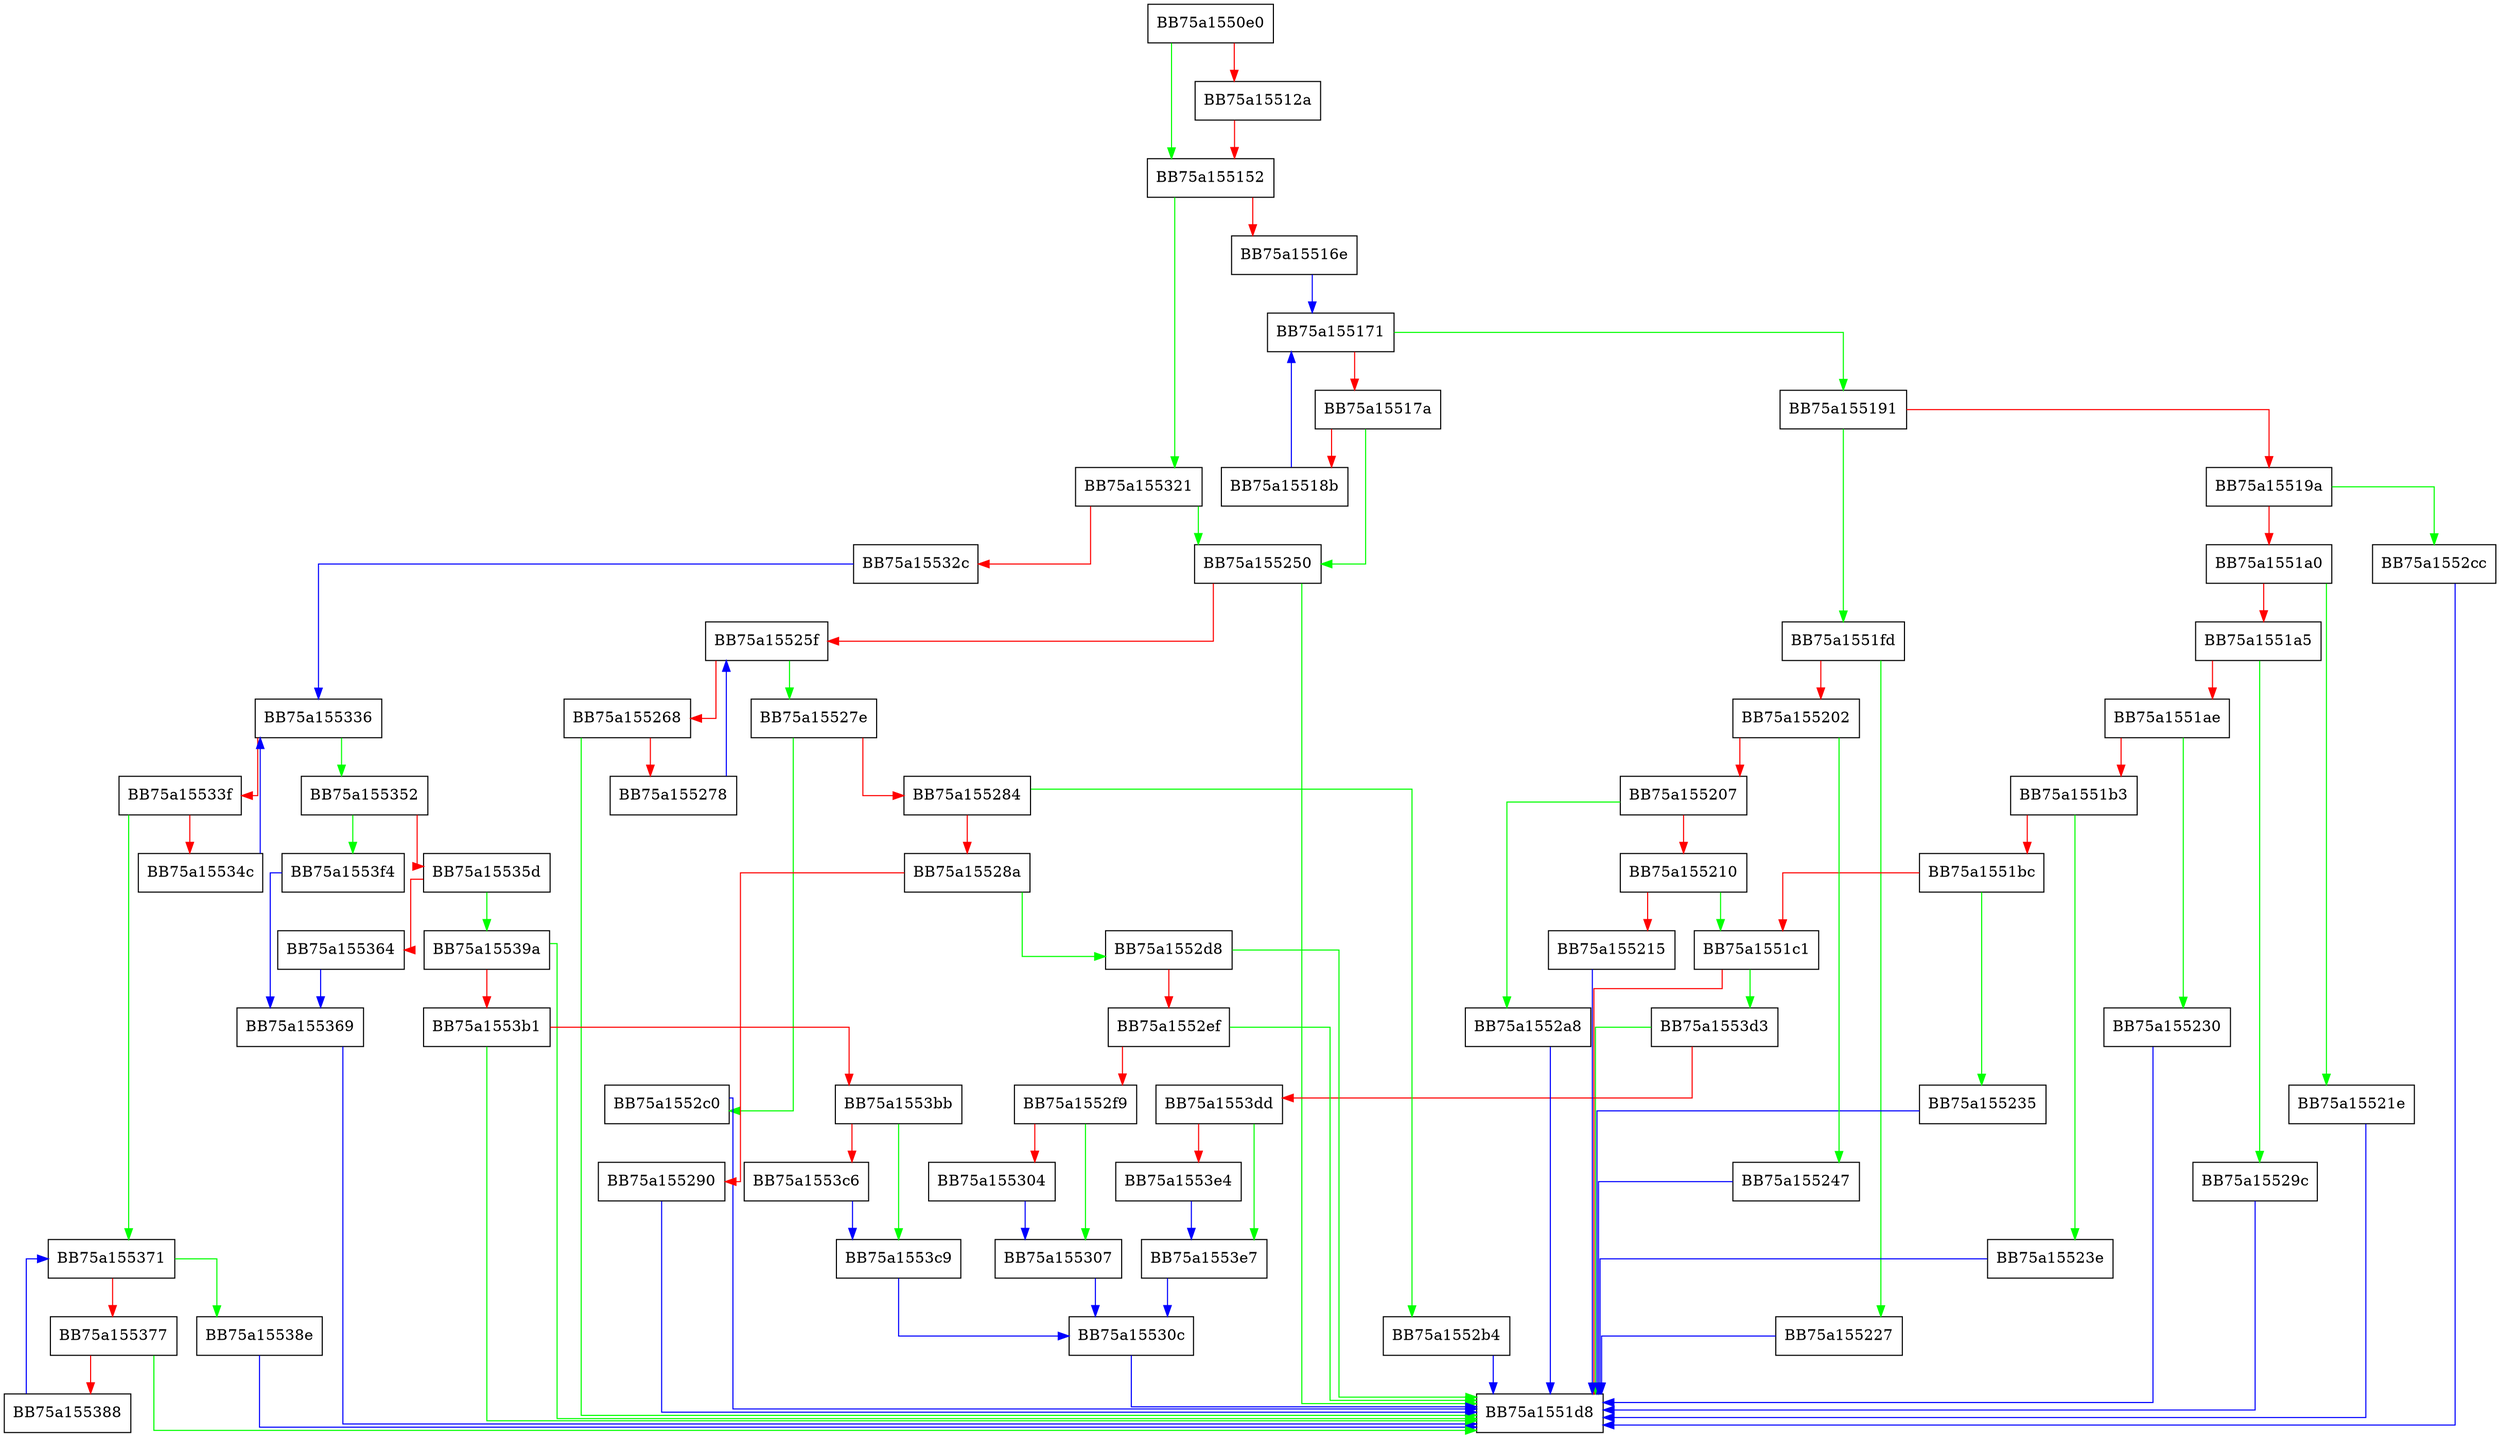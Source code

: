 digraph OidElement {
  node [shape="box"];
  graph [splines=ortho];
  BB75a1550e0 -> BB75a155152 [color="green"];
  BB75a1550e0 -> BB75a15512a [color="red"];
  BB75a15512a -> BB75a155152 [color="red"];
  BB75a155152 -> BB75a155321 [color="green"];
  BB75a155152 -> BB75a15516e [color="red"];
  BB75a15516e -> BB75a155171 [color="blue"];
  BB75a155171 -> BB75a155191 [color="green"];
  BB75a155171 -> BB75a15517a [color="red"];
  BB75a15517a -> BB75a155250 [color="green"];
  BB75a15517a -> BB75a15518b [color="red"];
  BB75a15518b -> BB75a155171 [color="blue"];
  BB75a155191 -> BB75a1551fd [color="green"];
  BB75a155191 -> BB75a15519a [color="red"];
  BB75a15519a -> BB75a1552cc [color="green"];
  BB75a15519a -> BB75a1551a0 [color="red"];
  BB75a1551a0 -> BB75a15521e [color="green"];
  BB75a1551a0 -> BB75a1551a5 [color="red"];
  BB75a1551a5 -> BB75a15529c [color="green"];
  BB75a1551a5 -> BB75a1551ae [color="red"];
  BB75a1551ae -> BB75a155230 [color="green"];
  BB75a1551ae -> BB75a1551b3 [color="red"];
  BB75a1551b3 -> BB75a15523e [color="green"];
  BB75a1551b3 -> BB75a1551bc [color="red"];
  BB75a1551bc -> BB75a155235 [color="green"];
  BB75a1551bc -> BB75a1551c1 [color="red"];
  BB75a1551c1 -> BB75a1553d3 [color="green"];
  BB75a1551c1 -> BB75a1551d8 [color="red"];
  BB75a1551fd -> BB75a155227 [color="green"];
  BB75a1551fd -> BB75a155202 [color="red"];
  BB75a155202 -> BB75a155247 [color="green"];
  BB75a155202 -> BB75a155207 [color="red"];
  BB75a155207 -> BB75a1552a8 [color="green"];
  BB75a155207 -> BB75a155210 [color="red"];
  BB75a155210 -> BB75a1551c1 [color="green"];
  BB75a155210 -> BB75a155215 [color="red"];
  BB75a155215 -> BB75a1551d8 [color="blue"];
  BB75a15521e -> BB75a1551d8 [color="blue"];
  BB75a155227 -> BB75a1551d8 [color="blue"];
  BB75a155230 -> BB75a1551d8 [color="blue"];
  BB75a155235 -> BB75a1551d8 [color="blue"];
  BB75a15523e -> BB75a1551d8 [color="blue"];
  BB75a155247 -> BB75a1551d8 [color="blue"];
  BB75a155250 -> BB75a1551d8 [color="green"];
  BB75a155250 -> BB75a15525f [color="red"];
  BB75a15525f -> BB75a15527e [color="green"];
  BB75a15525f -> BB75a155268 [color="red"];
  BB75a155268 -> BB75a1551d8 [color="green"];
  BB75a155268 -> BB75a155278 [color="red"];
  BB75a155278 -> BB75a15525f [color="blue"];
  BB75a15527e -> BB75a1552c0 [color="green"];
  BB75a15527e -> BB75a155284 [color="red"];
  BB75a155284 -> BB75a1552b4 [color="green"];
  BB75a155284 -> BB75a15528a [color="red"];
  BB75a15528a -> BB75a1552d8 [color="green"];
  BB75a15528a -> BB75a155290 [color="red"];
  BB75a155290 -> BB75a1551d8 [color="blue"];
  BB75a15529c -> BB75a1551d8 [color="blue"];
  BB75a1552a8 -> BB75a1551d8 [color="blue"];
  BB75a1552b4 -> BB75a1551d8 [color="blue"];
  BB75a1552c0 -> BB75a1551d8 [color="blue"];
  BB75a1552cc -> BB75a1551d8 [color="blue"];
  BB75a1552d8 -> BB75a1551d8 [color="green"];
  BB75a1552d8 -> BB75a1552ef [color="red"];
  BB75a1552ef -> BB75a1551d8 [color="green"];
  BB75a1552ef -> BB75a1552f9 [color="red"];
  BB75a1552f9 -> BB75a155307 [color="green"];
  BB75a1552f9 -> BB75a155304 [color="red"];
  BB75a155304 -> BB75a155307 [color="blue"];
  BB75a155307 -> BB75a15530c [color="blue"];
  BB75a15530c -> BB75a1551d8 [color="blue"];
  BB75a155321 -> BB75a155250 [color="green"];
  BB75a155321 -> BB75a15532c [color="red"];
  BB75a15532c -> BB75a155336 [color="blue"];
  BB75a155336 -> BB75a155352 [color="green"];
  BB75a155336 -> BB75a15533f [color="red"];
  BB75a15533f -> BB75a155371 [color="green"];
  BB75a15533f -> BB75a15534c [color="red"];
  BB75a15534c -> BB75a155336 [color="blue"];
  BB75a155352 -> BB75a1553f4 [color="green"];
  BB75a155352 -> BB75a15535d [color="red"];
  BB75a15535d -> BB75a15539a [color="green"];
  BB75a15535d -> BB75a155364 [color="red"];
  BB75a155364 -> BB75a155369 [color="blue"];
  BB75a155369 -> BB75a1551d8 [color="blue"];
  BB75a155371 -> BB75a15538e [color="green"];
  BB75a155371 -> BB75a155377 [color="red"];
  BB75a155377 -> BB75a1551d8 [color="green"];
  BB75a155377 -> BB75a155388 [color="red"];
  BB75a155388 -> BB75a155371 [color="blue"];
  BB75a15538e -> BB75a1551d8 [color="blue"];
  BB75a15539a -> BB75a1551d8 [color="green"];
  BB75a15539a -> BB75a1553b1 [color="red"];
  BB75a1553b1 -> BB75a1551d8 [color="green"];
  BB75a1553b1 -> BB75a1553bb [color="red"];
  BB75a1553bb -> BB75a1553c9 [color="green"];
  BB75a1553bb -> BB75a1553c6 [color="red"];
  BB75a1553c6 -> BB75a1553c9 [color="blue"];
  BB75a1553c9 -> BB75a15530c [color="blue"];
  BB75a1553d3 -> BB75a1551d8 [color="green"];
  BB75a1553d3 -> BB75a1553dd [color="red"];
  BB75a1553dd -> BB75a1553e7 [color="green"];
  BB75a1553dd -> BB75a1553e4 [color="red"];
  BB75a1553e4 -> BB75a1553e7 [color="blue"];
  BB75a1553e7 -> BB75a15530c [color="blue"];
  BB75a1553f4 -> BB75a155369 [color="blue"];
}